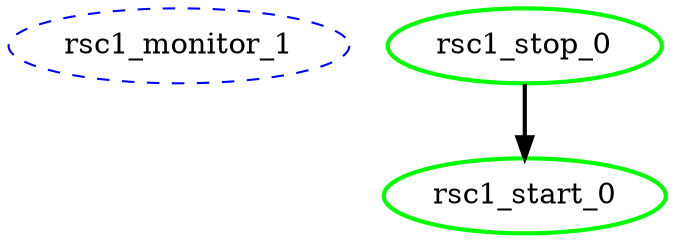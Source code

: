 digraph "g" {
	size = "30,30"
"rsc1_monitor_1" [ style="dashed" color="blue" fontcolor="black" ]
"rsc1_stop_0" [ tooltip="node1" style=bold color="green" fontcolor="black" ]
"rsc1_start_0" [ tooltip="node1" style=bold color="green" fontcolor="black" ]
"rsc1_stop_0" -> "rsc1_start_0" [ style = bold]
}
